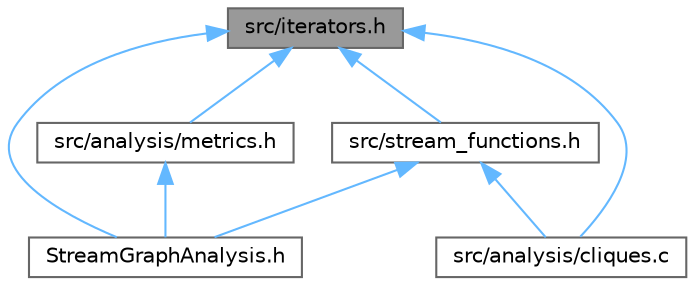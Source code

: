 digraph "src/iterators.h"
{
 // LATEX_PDF_SIZE
  bgcolor="transparent";
  edge [fontname=Helvetica,fontsize=10,labelfontname=Helvetica,labelfontsize=10];
  node [fontname=Helvetica,fontsize=10,shape=box,height=0.2,width=0.4];
  Node1 [id="Node000001",label="src/iterators.h",height=0.2,width=0.4,color="gray40", fillcolor="grey60", style="filled", fontcolor="black",tooltip="Iterators over nodes, links and time intervals."];
  Node1 -> Node2 [id="edge8_Node000001_Node000002",dir="back",color="steelblue1",style="solid",tooltip=" "];
  Node2 [id="Node000002",label="StreamGraphAnalysis.h",height=0.2,width=0.4,color="grey40", fillcolor="white", style="filled",URL="$StreamGraphAnalysis_8h.html",tooltip="The main header file of the library."];
  Node1 -> Node3 [id="edge9_Node000001_Node000003",dir="back",color="steelblue1",style="solid",tooltip=" "];
  Node3 [id="Node000003",label="src/analysis/cliques.c",height=0.2,width=0.4,color="grey40", fillcolor="white", style="filled",URL="$cliques_8c.html",tooltip="Implementation of the algorithm to find maximal cliques in a Stream.   The algorithm to find the maxi..."];
  Node1 -> Node4 [id="edge10_Node000001_Node000004",dir="back",color="steelblue1",style="solid",tooltip=" "];
  Node4 [id="Node000004",label="src/analysis/metrics.h",height=0.2,width=0.4,color="grey40", fillcolor="white", style="filled",URL="$metrics_8h.html",tooltip="Functions to compute metrics on a Stream."];
  Node4 -> Node2 [id="edge11_Node000004_Node000002",dir="back",color="steelblue1",style="solid",tooltip=" "];
  Node1 -> Node5 [id="edge12_Node000001_Node000005",dir="back",color="steelblue1",style="solid",tooltip=" "];
  Node5 [id="Node000005",label="src/stream_functions.h",height=0.2,width=0.4,color="grey40", fillcolor="white", style="filled",URL="$stream__functions_8h.html",tooltip="Functions to access the data of a StreamGraph."];
  Node5 -> Node2 [id="edge13_Node000005_Node000002",dir="back",color="steelblue1",style="solid",tooltip=" "];
  Node5 -> Node3 [id="edge14_Node000005_Node000003",dir="back",color="steelblue1",style="solid",tooltip=" "];
}
